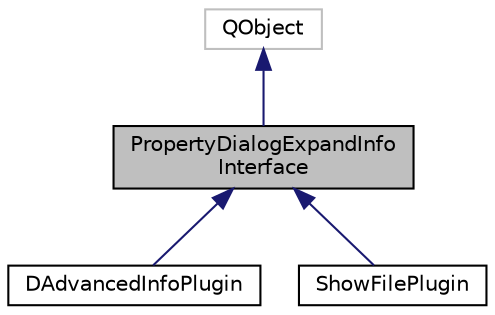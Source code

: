 digraph "PropertyDialogExpandInfoInterface"
{
  edge [fontname="Helvetica",fontsize="10",labelfontname="Helvetica",labelfontsize="10"];
  node [fontname="Helvetica",fontsize="10",shape=record];
  Node0 [label="PropertyDialogExpandInfo\lInterface",height=0.2,width=0.4,color="black", fillcolor="grey75", style="filled", fontcolor="black"];
  Node1 -> Node0 [dir="back",color="midnightblue",fontsize="10",style="solid",fontname="Helvetica"];
  Node1 [label="QObject",height=0.2,width=0.4,color="grey75", fillcolor="white", style="filled"];
  Node0 -> Node2 [dir="back",color="midnightblue",fontsize="10",style="solid",fontname="Helvetica"];
  Node2 [label="DAdvancedInfoPlugin",height=0.2,width=0.4,color="black", fillcolor="white", style="filled",URL="$class_d_advanced_info_plugin.html"];
  Node0 -> Node3 [dir="back",color="midnightblue",fontsize="10",style="solid",fontname="Helvetica"];
  Node3 [label="ShowFilePlugin",height=0.2,width=0.4,color="black", fillcolor="white", style="filled",URL="$class_show_file_plugin.html"];
}
